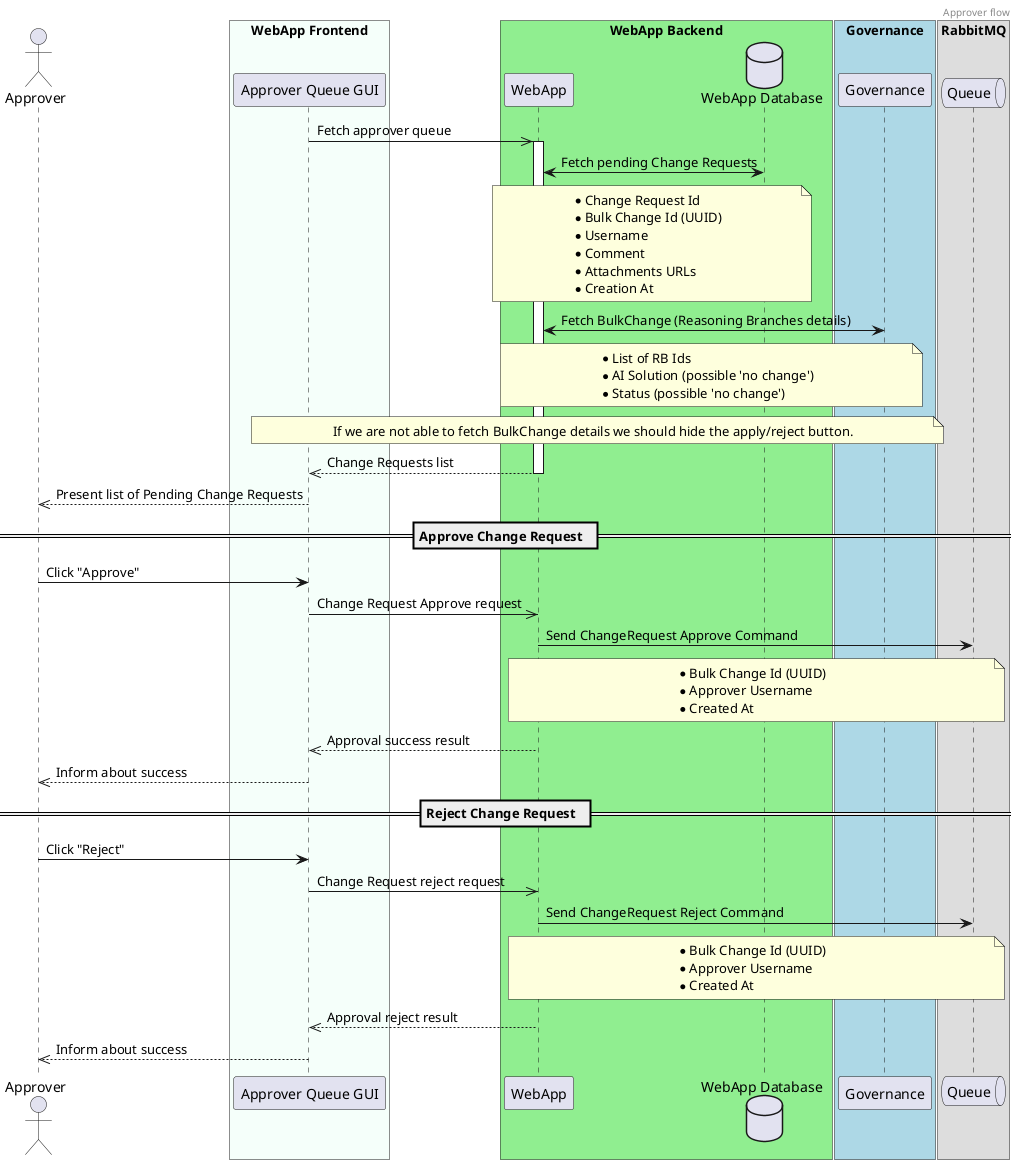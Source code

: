 @startuml
header Approver flow

actor Approver

box "WebApp Frontend" #MintCream
    participant Frontend as "Approver Queue GUI"
end box

box "WebApp Backend" #LightGreen
    participant Backend as "WebApp"
    database WebAppDB as "WebApp Database"
end box

box "Governance" #LightBlue
    participant Governance as "Governance" order 45
end box

box "RabbitMQ"
    queue Queue order 50
end box

Frontend ->> Backend : Fetch approver queue

activate Backend
Backend <-> WebAppDB : Fetch pending Change Requests
note over Backend, WebAppDB
    * Change Request Id
    * Bulk Change Id (UUID)
    * Username
    * Comment
    * Attachments URLs
    * Creation At
end note
Backend <-> Governance : Fetch BulkChange (Reasoning Branches details)
note over Backend, Governance
    * List of RB Ids
    * AI Solution (possible 'no change')
    * Status (possible 'no change')
end note
note over Frontend, Governance
    If we are not able to fetch BulkChange details we should hide the apply/reject button.
end note

Backend -->> Frontend : Change Requests list
deactivate Backend

Frontend -->> Approver : Present list of Pending Change Requests


==  Approve Change Request  ==

Approver -> Frontend : Click "Approve"
Frontend ->> Backend : Change Request Approve request

Backend -> Queue : Send ChangeRequest Approve Command
note over Backend, Queue
    * Bulk Change Id (UUID)
    * Approver Username
    * Created At
end note

Backend -->> Frontend : Approval success result

Frontend -->> Approver : Inform about success


==  Reject Change Request  ==

Approver -> Frontend : Click "Reject"
Frontend ->> Backend : Change Request reject request

Backend -> Queue : Send ChangeRequest Reject Command
note over Backend, Queue
    * Bulk Change Id (UUID)
    * Approver Username
    * Created At
end note

Backend -->> Frontend : Approval reject result

Frontend -->> Approver : Inform about success

@enduml
